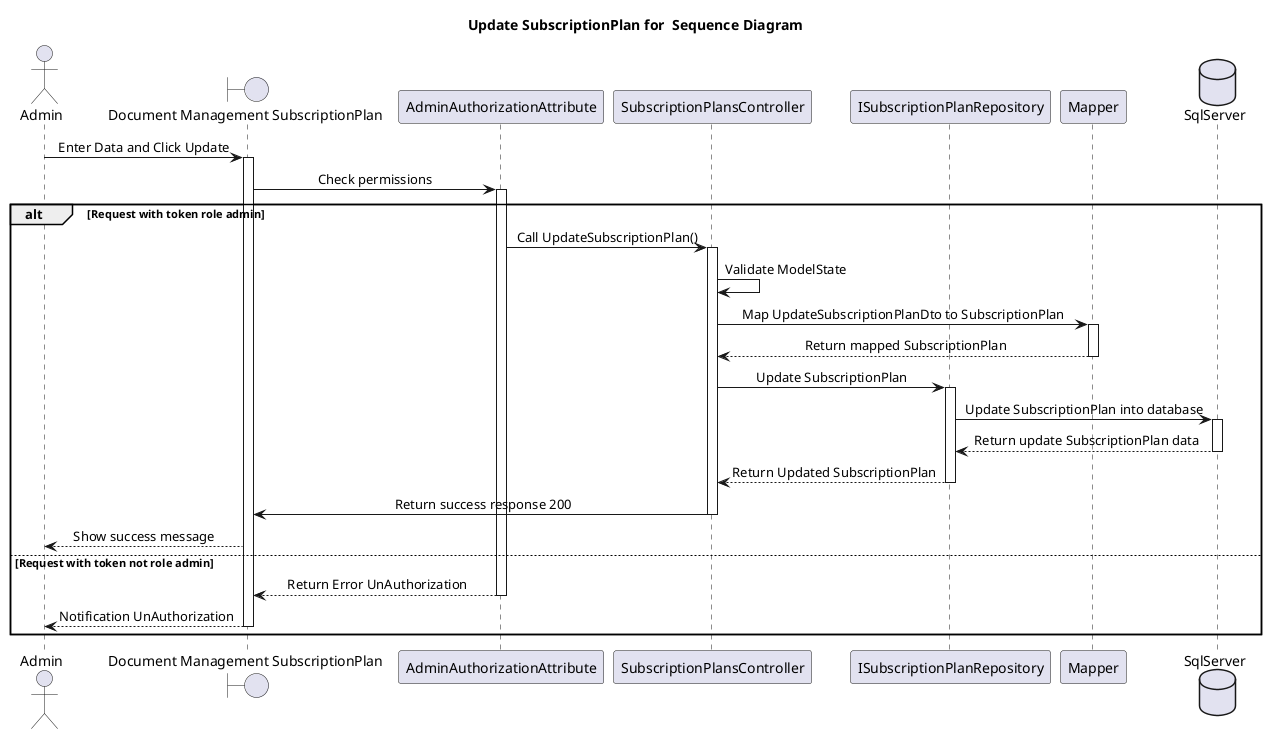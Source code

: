 @startuml
skinparam classAttributeIconSize 0
skinparam SequenceMessageAlignment center
Title Update SubscriptionPlan for  Sequence Diagram

actor "Admin" as U
boundary "Document Management SubscriptionPlan" as Hp
participant "AdminAuthorizationAttribute" as Author
participant "SubscriptionPlansController" as SubscriptionPlanController
participant "ISubscriptionPlanRepository" as ISubscriptionPlanRepo

participant "Mapper" as Mapper
database "SqlServer" as Db

U -> Hp : Enter Data and Click Update
activate Hp
Hp -> Author : Check permissions
activate Author
alt Request with token role admin
    Author -> SubscriptionPlanController : Call UpdateSubscriptionPlan()
    activate SubscriptionPlanController
    SubscriptionPlanController -> SubscriptionPlanController : Validate ModelState

    SubscriptionPlanController -> Mapper : Map UpdateSubscriptionPlanDto to SubscriptionPlan
    activate Mapper
    Mapper --> SubscriptionPlanController : Return mapped SubscriptionPlan
    deactivate Mapper

    SubscriptionPlanController -> ISubscriptionPlanRepo : Update SubscriptionPlan
    activate ISubscriptionPlanRepo
    ISubscriptionPlanRepo -> Db : Update SubscriptionPlan into database
    activate Db
    Db --> ISubscriptionPlanRepo : Return update SubscriptionPlan data
    deactivate Db
    ISubscriptionPlanRepo --> SubscriptionPlanController : Return Updated SubscriptionPlan
    deactivate ISubscriptionPlanRepo

    SubscriptionPlanController -> Hp : Return success response 200
    deactivate SubscriptionPlanController
    Hp --> U : Show success message
    
else Request with token not role admin
    Author --> Hp : Return Error UnAuthorization
    deactivate Author
    Hp --> U : Notification UnAuthorization
    deactivate Hp
end



@enduml
